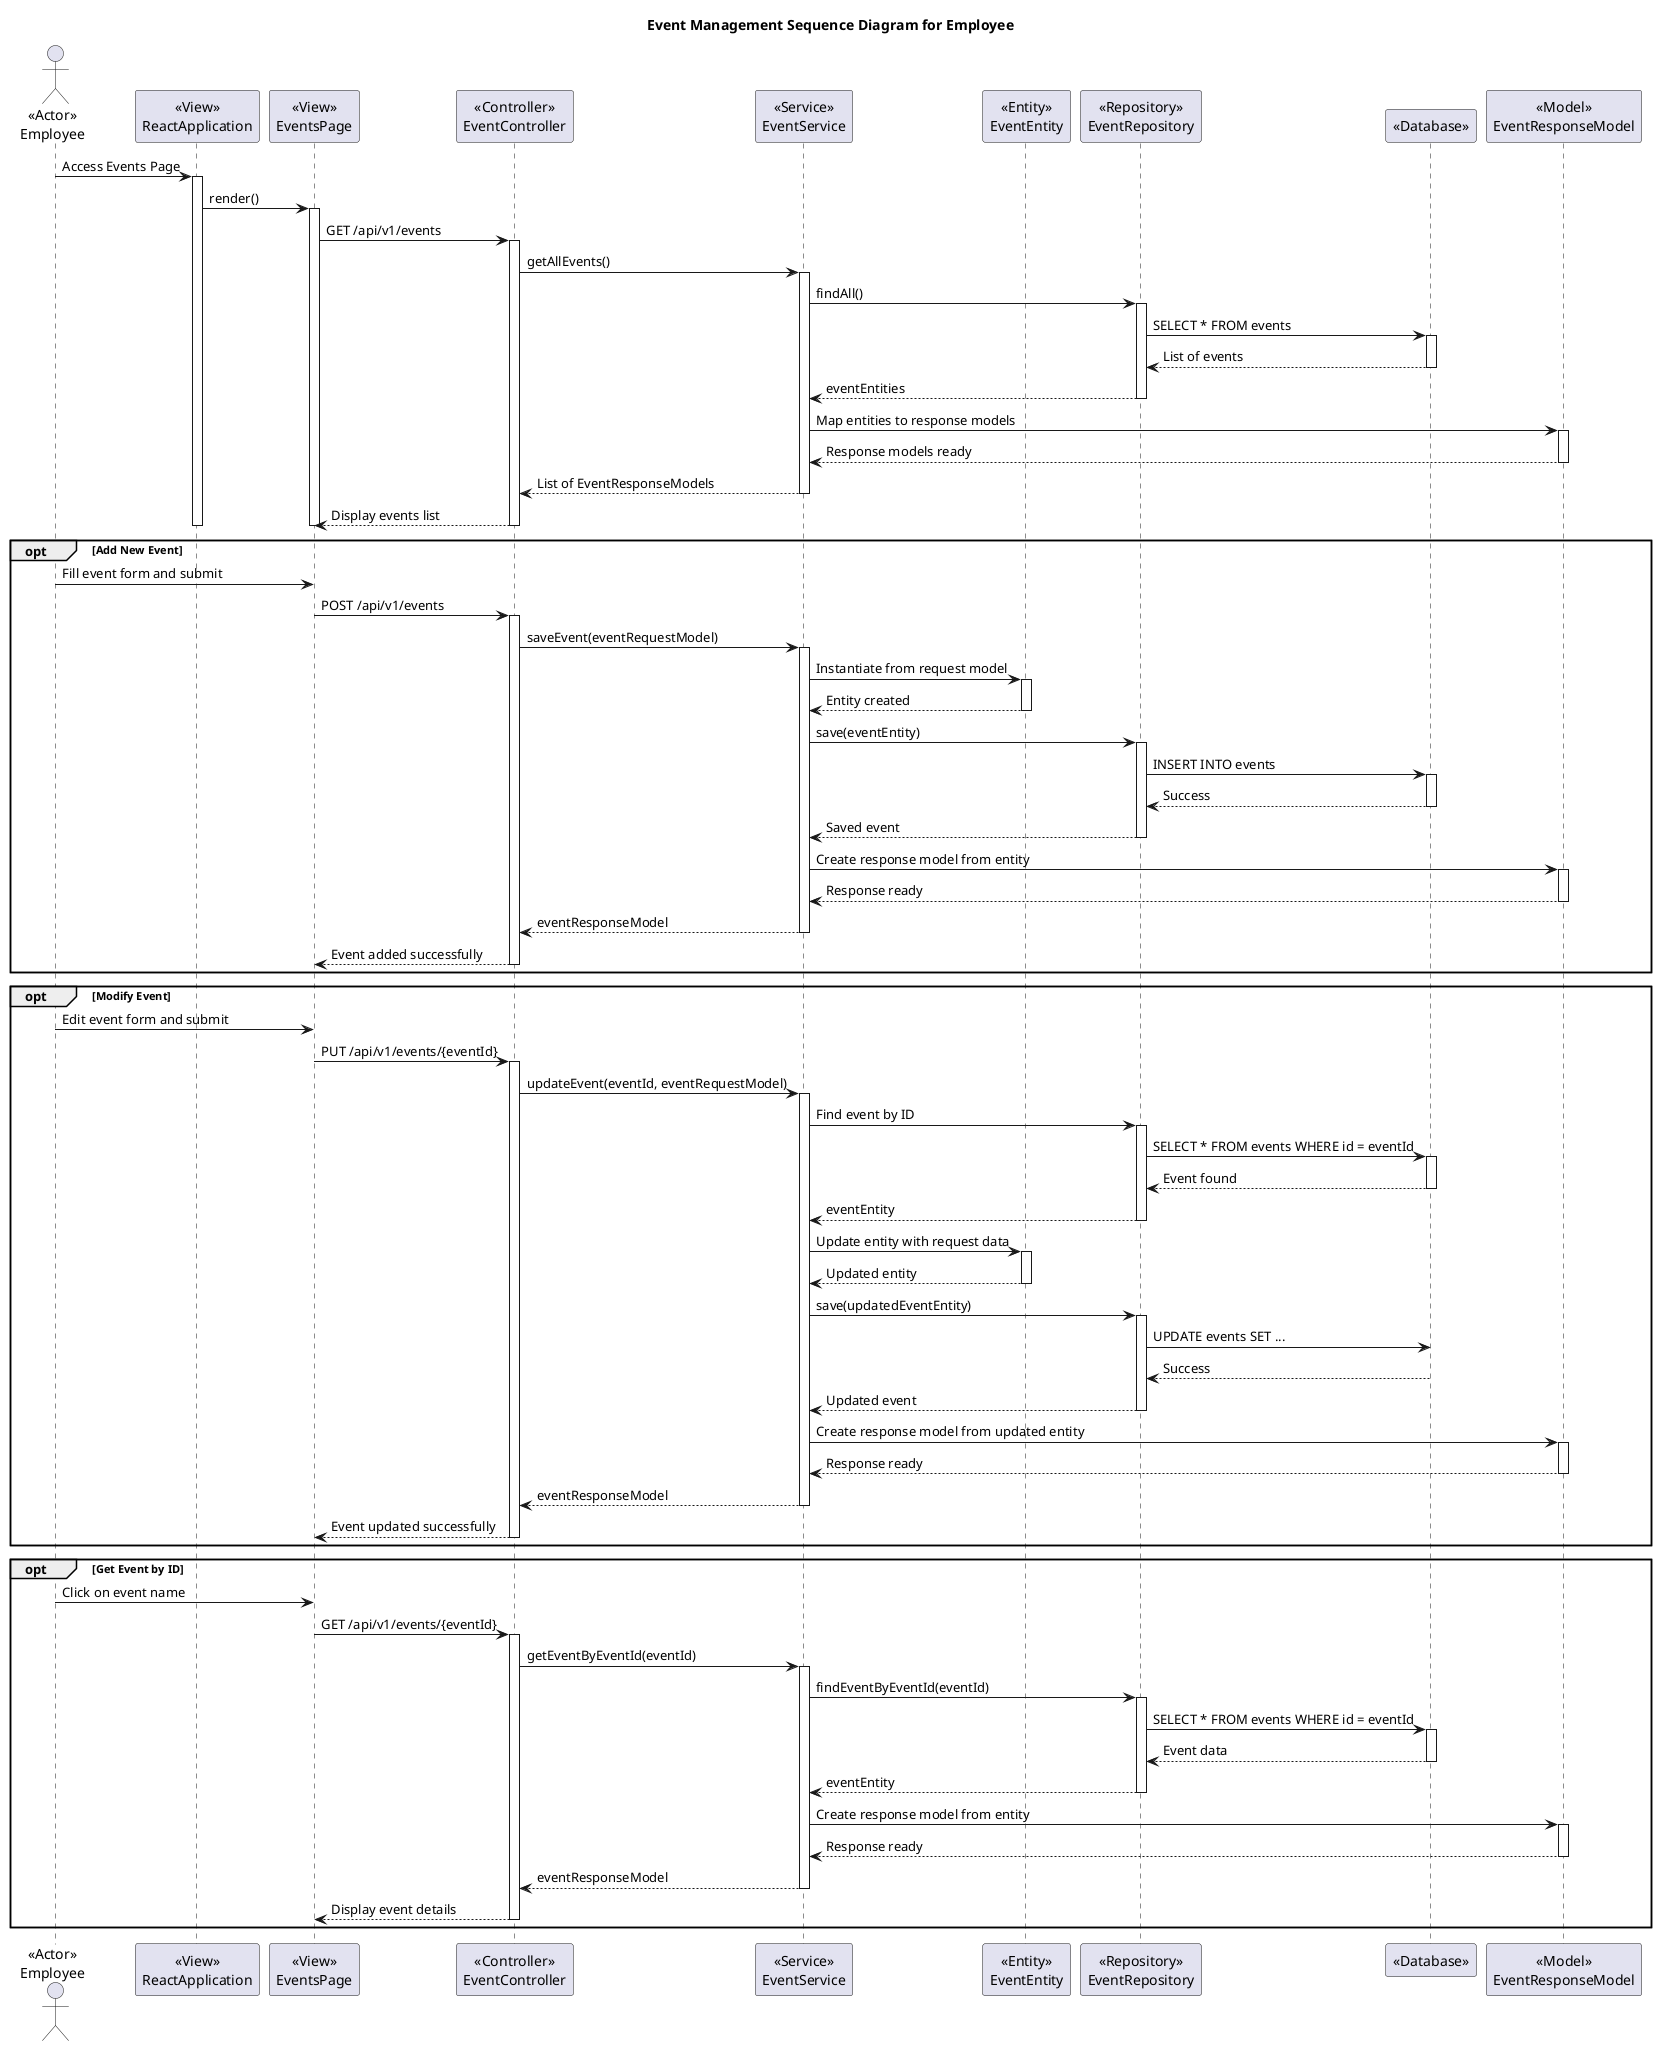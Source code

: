 @startuml
title Event Management Sequence Diagram for Employee

actor Employee as "<<Actor>>\nEmployee"

participant ReactApplication as "<<View>>\nReactApplication"
participant EventsPage as "<<View>>\nEventsPage"
participant EventController as "<<Controller>>\nEventController"
participant EventService as "<<Service>>\nEventService"
participant EventEntity as "<<Entity>>\nEventEntity"
participant EventRepository as "<<Repository>>\nEventRepository"
participant Database as "<<Database>>"
participant EventResponseModel as "<<Model>>\nEventResponseModel"

Employee -> ReactApplication : Access Events Page
activate ReactApplication

ReactApplication -> EventsPage : render()
activate EventsPage

EventsPage -> EventController : GET /api/v1/events
activate EventController

EventController -> EventService : getAllEvents()
activate EventService

EventService -> EventRepository : findAll()
activate EventRepository

EventRepository -> Database : SELECT * FROM events
activate Database
Database --> EventRepository : List of events
deactivate Database

EventRepository --> EventService : eventEntities
deactivate EventRepository

EventService -> EventResponseModel : Map entities to response models
activate EventResponseModel
EventResponseModel --> EventService : Response models ready
deactivate EventResponseModel

EventService --> EventController : List of EventResponseModels
deactivate EventService

EventController --> EventsPage : Display events list
deactivate EventController
deactivate EventsPage
deactivate ReactApplication

opt Add New Event
    Employee -> EventsPage : Fill event form and submit
    EventsPage -> EventController : POST /api/v1/events
    activate EventController

    EventController -> EventService : saveEvent(eventRequestModel)
    activate EventService

    EventService -> EventEntity : Instantiate from request model
    activate EventEntity
    EventEntity --> EventService : Entity created
    deactivate EventEntity

    EventService -> EventRepository : save(eventEntity)
    activate EventRepository
    EventRepository -> Database : INSERT INTO events
    activate Database
    Database --> EventRepository : Success
    deactivate Database
    EventRepository --> EventService : Saved event
    deactivate EventRepository

    EventService -> EventResponseModel : Create response model from entity
    activate EventResponseModel
    EventResponseModel --> EventService : Response ready
    deactivate EventResponseModel

    EventService --> EventController : eventResponseModel
    deactivate EventService
    EventController --> EventsPage : Event added successfully
    deactivate EventController
end

opt Modify Event
    Employee -> EventsPage : Edit event form and submit
    EventsPage -> EventController : PUT /api/v1/events/{eventId}
    activate EventController

    EventController -> EventService : updateEvent(eventId, eventRequestModel)
    activate EventService

    EventService -> EventRepository : Find event by ID
    activate EventRepository
    EventRepository -> Database : SELECT * FROM events WHERE id = eventId
    activate Database
    Database --> EventRepository : Event found
    deactivate Database
    EventRepository --> EventService : eventEntity
    deactivate EventRepository

    EventService -> EventEntity : Update entity with request data
    activate EventEntity
    EventEntity --> EventService : Updated entity
    deactivate EventEntity

    EventService -> EventRepository : save(updatedEventEntity)
    activate EventRepository
    EventRepository -> Database : UPDATE events SET ...
    Database --> EventRepository : Success
    deactivate Database
    EventRepository --> EventService : Updated event
    deactivate EventRepository

    EventService -> EventResponseModel : Create response model from updated entity
    activate EventResponseModel
    EventResponseModel --> EventService : Response ready
    deactivate EventResponseModel

    EventService --> EventController : eventResponseModel
    deactivate EventService
    EventController --> EventsPage : Event updated successfully
    deactivate EventController
end

opt Get Event by ID
    Employee -> EventsPage : Click on event name
    EventsPage -> EventController : GET /api/v1/events/{eventId}
    activate EventController

    EventController -> EventService : getEventByEventId(eventId)
    activate EventService

    EventService -> EventRepository : findEventByEventId(eventId)
    activate EventRepository
    EventRepository -> Database : SELECT * FROM events WHERE id = eventId
    activate Database
    Database --> EventRepository : Event data
    deactivate Database
    EventRepository --> EventService : eventEntity
    deactivate EventRepository

    EventService -> EventResponseModel : Create response model from entity
    activate EventResponseModel
    EventResponseModel --> EventService : Response ready
    deactivate EventResponseModel

    EventService --> EventController : eventResponseModel
    deactivate EventService
    EventController --> EventsPage : Display event details
    deactivate EventController
end

@enduml
